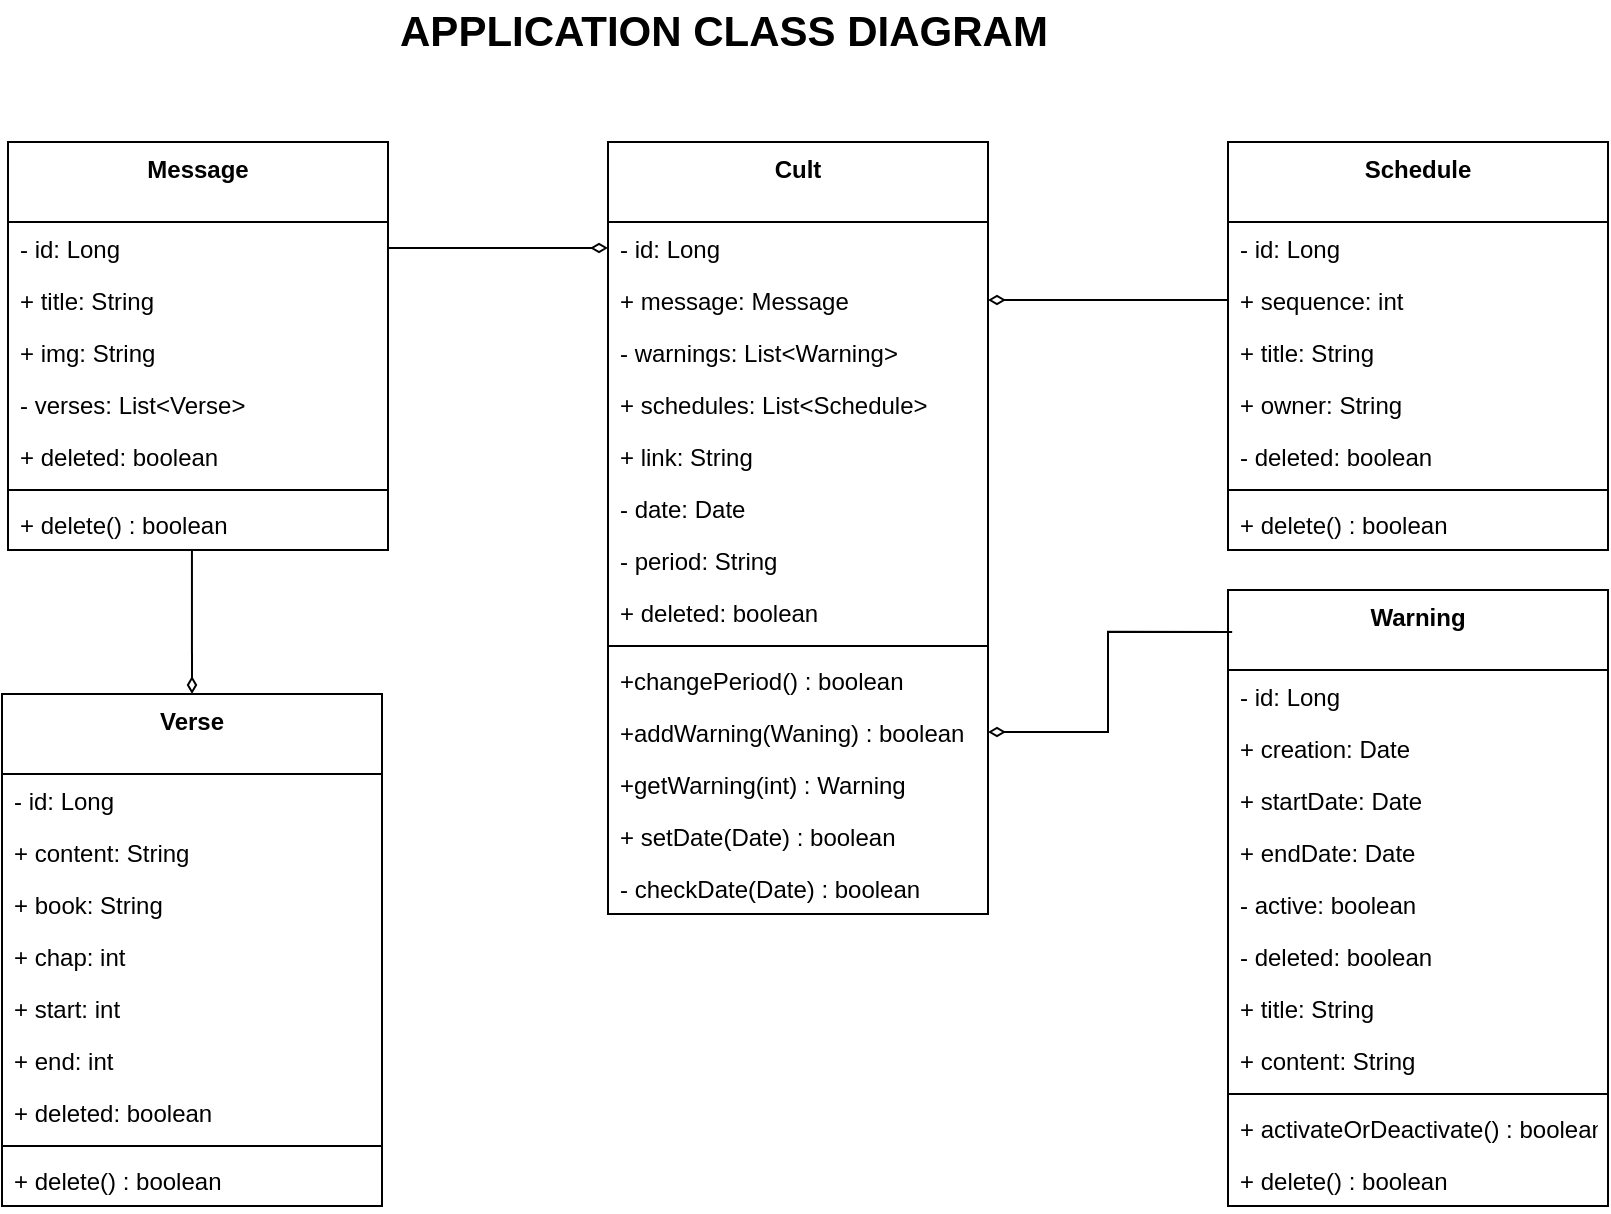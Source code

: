 <mxfile version="13.8.1" type="device"><diagram id="oC66syVumWz7x3FYHQLZ" name="Page-1"><mxGraphModel dx="1151" dy="-640" grid="1" gridSize="10" guides="1" tooltips="1" connect="1" arrows="1" fold="1" page="1" pageScale="1" pageWidth="827" pageHeight="1169" math="0" shadow="0"><root><mxCell id="0"/><mxCell id="1" parent="0"/><mxCell id="8wFStBK7xwcFDAuLZ7Ok-84" style="edgeStyle=orthogonalEdgeStyle;rounded=0;orthogonalLoop=1;jettySize=auto;html=1;exitX=0.5;exitY=0;exitDx=0;exitDy=0;entryX=0.484;entryY=1;entryDx=0;entryDy=0;entryPerimeter=0;startArrow=diamondThin;startFill=0;endArrow=none;endFill=0;" parent="1" source="8wFStBK7xwcFDAuLZ7Ok-70" target="8wFStBK7xwcFDAuLZ7Ok-68" edge="1"><mxGeometry relative="1" as="geometry"/></mxCell><mxCell id="8wFStBK7xwcFDAuLZ7Ok-21" value="Warning" style="swimlane;fontStyle=1;align=center;verticalAlign=top;childLayout=stackLayout;horizontal=1;startSize=40;horizontalStack=0;resizeParent=1;resizeParentMax=0;resizeLast=0;collapsible=1;marginBottom=0;" parent="1" vertex="1"><mxGeometry x="637" y="1464" width="190" height="308" as="geometry"/></mxCell><mxCell id="8wFStBK7xwcFDAuLZ7Ok-22" value="- id: Long" style="text;strokeColor=none;fillColor=none;align=left;verticalAlign=top;spacingLeft=4;spacingRight=4;overflow=hidden;rotatable=0;points=[[0,0.5],[1,0.5]];portConstraint=eastwest;" parent="8wFStBK7xwcFDAuLZ7Ok-21" vertex="1"><mxGeometry y="40" width="190" height="26" as="geometry"/></mxCell><mxCell id="8wFStBK7xwcFDAuLZ7Ok-23" value="+ creation: Date" style="text;strokeColor=none;fillColor=none;align=left;verticalAlign=top;spacingLeft=4;spacingRight=4;overflow=hidden;rotatable=0;points=[[0,0.5],[1,0.5]];portConstraint=eastwest;" parent="8wFStBK7xwcFDAuLZ7Ok-21" vertex="1"><mxGeometry y="66" width="190" height="26" as="geometry"/></mxCell><mxCell id="8wFStBK7xwcFDAuLZ7Ok-24" value="+ startDate: Date" style="text;strokeColor=none;fillColor=none;align=left;verticalAlign=top;spacingLeft=4;spacingRight=4;overflow=hidden;rotatable=0;points=[[0,0.5],[1,0.5]];portConstraint=eastwest;" parent="8wFStBK7xwcFDAuLZ7Ok-21" vertex="1"><mxGeometry y="92" width="190" height="26" as="geometry"/></mxCell><mxCell id="8wFStBK7xwcFDAuLZ7Ok-25" value="+ endDate: Date" style="text;strokeColor=none;fillColor=none;align=left;verticalAlign=top;spacingLeft=4;spacingRight=4;overflow=hidden;rotatable=0;points=[[0,0.5],[1,0.5]];portConstraint=eastwest;" parent="8wFStBK7xwcFDAuLZ7Ok-21" vertex="1"><mxGeometry y="118" width="190" height="26" as="geometry"/></mxCell><mxCell id="8wFStBK7xwcFDAuLZ7Ok-26" value="- active: boolean" style="text;strokeColor=none;fillColor=none;align=left;verticalAlign=top;spacingLeft=4;spacingRight=4;overflow=hidden;rotatable=0;points=[[0,0.5],[1,0.5]];portConstraint=eastwest;" parent="8wFStBK7xwcFDAuLZ7Ok-21" vertex="1"><mxGeometry y="144" width="190" height="26" as="geometry"/></mxCell><mxCell id="8wFStBK7xwcFDAuLZ7Ok-27" value="- deleted: boolean" style="text;strokeColor=none;fillColor=none;align=left;verticalAlign=top;spacingLeft=4;spacingRight=4;overflow=hidden;rotatable=0;points=[[0,0.5],[1,0.5]];portConstraint=eastwest;" parent="8wFStBK7xwcFDAuLZ7Ok-21" vertex="1"><mxGeometry y="170" width="190" height="26" as="geometry"/></mxCell><mxCell id="8wFStBK7xwcFDAuLZ7Ok-36" value="+ title: String" style="text;strokeColor=none;fillColor=none;align=left;verticalAlign=top;spacingLeft=4;spacingRight=4;overflow=hidden;rotatable=0;points=[[0,0.5],[1,0.5]];portConstraint=eastwest;" parent="8wFStBK7xwcFDAuLZ7Ok-21" vertex="1"><mxGeometry y="196" width="190" height="26" as="geometry"/></mxCell><mxCell id="8wFStBK7xwcFDAuLZ7Ok-37" value="+ content: String" style="text;strokeColor=none;fillColor=none;align=left;verticalAlign=top;spacingLeft=4;spacingRight=4;overflow=hidden;rotatable=0;points=[[0,0.5],[1,0.5]];portConstraint=eastwest;" parent="8wFStBK7xwcFDAuLZ7Ok-21" vertex="1"><mxGeometry y="222" width="190" height="26" as="geometry"/></mxCell><mxCell id="8wFStBK7xwcFDAuLZ7Ok-28" value="" style="line;strokeWidth=1;fillColor=none;align=left;verticalAlign=middle;spacingTop=-1;spacingLeft=3;spacingRight=3;rotatable=0;labelPosition=right;points=[];portConstraint=eastwest;" parent="8wFStBK7xwcFDAuLZ7Ok-21" vertex="1"><mxGeometry y="248" width="190" height="8" as="geometry"/></mxCell><mxCell id="8wFStBK7xwcFDAuLZ7Ok-32" value="+ activateOrDeactivate() : boolean" style="text;strokeColor=none;fillColor=none;align=left;verticalAlign=top;spacingLeft=4;spacingRight=4;overflow=hidden;rotatable=0;points=[[0,0.5],[1,0.5]];portConstraint=eastwest;" parent="8wFStBK7xwcFDAuLZ7Ok-21" vertex="1"><mxGeometry y="256" width="190" height="26" as="geometry"/></mxCell><mxCell id="8wFStBK7xwcFDAuLZ7Ok-33" value="+ delete() : boolean" style="text;strokeColor=none;fillColor=none;align=left;verticalAlign=top;spacingLeft=4;spacingRight=4;overflow=hidden;rotatable=0;points=[[0,0.5],[1,0.5]];portConstraint=eastwest;" parent="8wFStBK7xwcFDAuLZ7Ok-21" vertex="1"><mxGeometry y="282" width="190" height="26" as="geometry"/></mxCell><mxCell id="8wFStBK7xwcFDAuLZ7Ok-38" value="Schedule" style="swimlane;fontStyle=1;align=center;verticalAlign=top;childLayout=stackLayout;horizontal=1;startSize=40;horizontalStack=0;resizeParent=1;resizeParentMax=0;resizeLast=0;collapsible=1;marginBottom=0;" parent="1" vertex="1"><mxGeometry x="637" y="1240" width="190" height="204" as="geometry"/></mxCell><mxCell id="8wFStBK7xwcFDAuLZ7Ok-39" value="- id: Long" style="text;strokeColor=none;fillColor=none;align=left;verticalAlign=top;spacingLeft=4;spacingRight=4;overflow=hidden;rotatable=0;points=[[0,0.5],[1,0.5]];portConstraint=eastwest;" parent="8wFStBK7xwcFDAuLZ7Ok-38" vertex="1"><mxGeometry y="40" width="190" height="26" as="geometry"/></mxCell><mxCell id="8wFStBK7xwcFDAuLZ7Ok-40" value="+ sequence: int" style="text;strokeColor=none;fillColor=none;align=left;verticalAlign=top;spacingLeft=4;spacingRight=4;overflow=hidden;rotatable=0;points=[[0,0.5],[1,0.5]];portConstraint=eastwest;" parent="8wFStBK7xwcFDAuLZ7Ok-38" vertex="1"><mxGeometry y="66" width="190" height="26" as="geometry"/></mxCell><mxCell id="8wFStBK7xwcFDAuLZ7Ok-41" value="+ title: String" style="text;strokeColor=none;fillColor=none;align=left;verticalAlign=top;spacingLeft=4;spacingRight=4;overflow=hidden;rotatable=0;points=[[0,0.5],[1,0.5]];portConstraint=eastwest;" parent="8wFStBK7xwcFDAuLZ7Ok-38" vertex="1"><mxGeometry y="92" width="190" height="26" as="geometry"/></mxCell><mxCell id="8wFStBK7xwcFDAuLZ7Ok-42" value="+ owner: String" style="text;strokeColor=none;fillColor=none;align=left;verticalAlign=top;spacingLeft=4;spacingRight=4;overflow=hidden;rotatable=0;points=[[0,0.5],[1,0.5]];portConstraint=eastwest;" parent="8wFStBK7xwcFDAuLZ7Ok-38" vertex="1"><mxGeometry y="118" width="190" height="26" as="geometry"/></mxCell><mxCell id="8wFStBK7xwcFDAuLZ7Ok-44" value="- deleted: boolean" style="text;strokeColor=none;fillColor=none;align=left;verticalAlign=top;spacingLeft=4;spacingRight=4;overflow=hidden;rotatable=0;points=[[0,0.5],[1,0.5]];portConstraint=eastwest;" parent="8wFStBK7xwcFDAuLZ7Ok-38" vertex="1"><mxGeometry y="144" width="190" height="26" as="geometry"/></mxCell><mxCell id="8wFStBK7xwcFDAuLZ7Ok-47" value="" style="line;strokeWidth=1;fillColor=none;align=left;verticalAlign=middle;spacingTop=-1;spacingLeft=3;spacingRight=3;rotatable=0;labelPosition=right;points=[];portConstraint=eastwest;" parent="8wFStBK7xwcFDAuLZ7Ok-38" vertex="1"><mxGeometry y="170" width="190" height="8" as="geometry"/></mxCell><mxCell id="8wFStBK7xwcFDAuLZ7Ok-49" value="+ delete() : boolean" style="text;strokeColor=none;fillColor=none;align=left;verticalAlign=top;spacingLeft=4;spacingRight=4;overflow=hidden;rotatable=0;points=[[0,0.5],[1,0.5]];portConstraint=eastwest;" parent="8wFStBK7xwcFDAuLZ7Ok-38" vertex="1"><mxGeometry y="178" width="190" height="26" as="geometry"/></mxCell><mxCell id="8wFStBK7xwcFDAuLZ7Ok-51" value="Message" style="swimlane;fontStyle=1;align=center;verticalAlign=top;childLayout=stackLayout;horizontal=1;startSize=40;horizontalStack=0;resizeParent=1;resizeParentMax=0;resizeLast=0;collapsible=1;marginBottom=0;" parent="1" vertex="1"><mxGeometry x="27" y="1240" width="190" height="204" as="geometry"/></mxCell><mxCell id="8wFStBK7xwcFDAuLZ7Ok-52" value="- id: Long" style="text;strokeColor=none;fillColor=none;align=left;verticalAlign=top;spacingLeft=4;spacingRight=4;overflow=hidden;rotatable=0;points=[[0,0.5],[1,0.5]];portConstraint=eastwest;" parent="8wFStBK7xwcFDAuLZ7Ok-51" vertex="1"><mxGeometry y="40" width="190" height="26" as="geometry"/></mxCell><mxCell id="8wFStBK7xwcFDAuLZ7Ok-53" value="+ title: String" style="text;strokeColor=none;fillColor=none;align=left;verticalAlign=top;spacingLeft=4;spacingRight=4;overflow=hidden;rotatable=0;points=[[0,0.5],[1,0.5]];portConstraint=eastwest;" parent="8wFStBK7xwcFDAuLZ7Ok-51" vertex="1"><mxGeometry y="66" width="190" height="26" as="geometry"/></mxCell><mxCell id="8wFStBK7xwcFDAuLZ7Ok-54" value="+ img: String" style="text;strokeColor=none;fillColor=none;align=left;verticalAlign=top;spacingLeft=4;spacingRight=4;overflow=hidden;rotatable=0;points=[[0,0.5],[1,0.5]];portConstraint=eastwest;" parent="8wFStBK7xwcFDAuLZ7Ok-51" vertex="1"><mxGeometry y="92" width="190" height="26" as="geometry"/></mxCell><mxCell id="8wFStBK7xwcFDAuLZ7Ok-67" value="- verses: List&lt;Verse&gt;" style="text;strokeColor=none;fillColor=none;align=left;verticalAlign=top;spacingLeft=4;spacingRight=4;overflow=hidden;rotatable=0;points=[[0,0.5],[1,0.5]];portConstraint=eastwest;" parent="8wFStBK7xwcFDAuLZ7Ok-51" vertex="1"><mxGeometry y="118" width="190" height="26" as="geometry"/></mxCell><mxCell id="8wFStBK7xwcFDAuLZ7Ok-59" value="+ deleted: boolean" style="text;strokeColor=none;fillColor=none;align=left;verticalAlign=top;spacingLeft=4;spacingRight=4;overflow=hidden;rotatable=0;points=[[0,0.5],[1,0.5]];portConstraint=eastwest;" parent="8wFStBK7xwcFDAuLZ7Ok-51" vertex="1"><mxGeometry y="144" width="190" height="26" as="geometry"/></mxCell><mxCell id="8wFStBK7xwcFDAuLZ7Ok-60" value="" style="line;strokeWidth=1;fillColor=none;align=left;verticalAlign=middle;spacingTop=-1;spacingLeft=3;spacingRight=3;rotatable=0;labelPosition=right;points=[];portConstraint=eastwest;" parent="8wFStBK7xwcFDAuLZ7Ok-51" vertex="1"><mxGeometry y="170" width="190" height="8" as="geometry"/></mxCell><mxCell id="8wFStBK7xwcFDAuLZ7Ok-68" value="+ delete() : boolean" style="text;strokeColor=none;fillColor=none;align=left;verticalAlign=top;spacingLeft=4;spacingRight=4;overflow=hidden;rotatable=0;points=[[0,0.5],[1,0.5]];portConstraint=eastwest;" parent="8wFStBK7xwcFDAuLZ7Ok-51" vertex="1"><mxGeometry y="178" width="190" height="26" as="geometry"/></mxCell><mxCell id="8wFStBK7xwcFDAuLZ7Ok-70" value="Verse" style="swimlane;fontStyle=1;align=center;verticalAlign=top;childLayout=stackLayout;horizontal=1;startSize=40;horizontalStack=0;resizeParent=1;resizeParentMax=0;resizeLast=0;collapsible=1;marginBottom=0;" parent="1" vertex="1"><mxGeometry x="24" y="1516" width="190" height="256" as="geometry"/></mxCell><mxCell id="8wFStBK7xwcFDAuLZ7Ok-71" value="- id: Long" style="text;strokeColor=none;fillColor=none;align=left;verticalAlign=top;spacingLeft=4;spacingRight=4;overflow=hidden;rotatable=0;points=[[0,0.5],[1,0.5]];portConstraint=eastwest;" parent="8wFStBK7xwcFDAuLZ7Ok-70" vertex="1"><mxGeometry y="40" width="190" height="26" as="geometry"/></mxCell><mxCell id="8wFStBK7xwcFDAuLZ7Ok-72" value="+ content: String" style="text;strokeColor=none;fillColor=none;align=left;verticalAlign=top;spacingLeft=4;spacingRight=4;overflow=hidden;rotatable=0;points=[[0,0.5],[1,0.5]];portConstraint=eastwest;" parent="8wFStBK7xwcFDAuLZ7Ok-70" vertex="1"><mxGeometry y="66" width="190" height="26" as="geometry"/></mxCell><mxCell id="8wFStBK7xwcFDAuLZ7Ok-73" value="+ book: String" style="text;strokeColor=none;fillColor=none;align=left;verticalAlign=top;spacingLeft=4;spacingRight=4;overflow=hidden;rotatable=0;points=[[0,0.5],[1,0.5]];portConstraint=eastwest;" parent="8wFStBK7xwcFDAuLZ7Ok-70" vertex="1"><mxGeometry y="92" width="190" height="26" as="geometry"/></mxCell><mxCell id="8wFStBK7xwcFDAuLZ7Ok-74" value="+ chap: int" style="text;strokeColor=none;fillColor=none;align=left;verticalAlign=top;spacingLeft=4;spacingRight=4;overflow=hidden;rotatable=0;points=[[0,0.5],[1,0.5]];portConstraint=eastwest;" parent="8wFStBK7xwcFDAuLZ7Ok-70" vertex="1"><mxGeometry y="118" width="190" height="26" as="geometry"/></mxCell><mxCell id="8wFStBK7xwcFDAuLZ7Ok-78" value="+ start: int" style="text;strokeColor=none;fillColor=none;align=left;verticalAlign=top;spacingLeft=4;spacingRight=4;overflow=hidden;rotatable=0;points=[[0,0.5],[1,0.5]];portConstraint=eastwest;" parent="8wFStBK7xwcFDAuLZ7Ok-70" vertex="1"><mxGeometry y="144" width="190" height="26" as="geometry"/></mxCell><mxCell id="8wFStBK7xwcFDAuLZ7Ok-79" value="+ end: int" style="text;strokeColor=none;fillColor=none;align=left;verticalAlign=top;spacingLeft=4;spacingRight=4;overflow=hidden;rotatable=0;points=[[0,0.5],[1,0.5]];portConstraint=eastwest;" parent="8wFStBK7xwcFDAuLZ7Ok-70" vertex="1"><mxGeometry y="170" width="190" height="26" as="geometry"/></mxCell><mxCell id="8wFStBK7xwcFDAuLZ7Ok-75" value="+ deleted: boolean" style="text;strokeColor=none;fillColor=none;align=left;verticalAlign=top;spacingLeft=4;spacingRight=4;overflow=hidden;rotatable=0;points=[[0,0.5],[1,0.5]];portConstraint=eastwest;" parent="8wFStBK7xwcFDAuLZ7Ok-70" vertex="1"><mxGeometry y="196" width="190" height="26" as="geometry"/></mxCell><mxCell id="8wFStBK7xwcFDAuLZ7Ok-76" value="" style="line;strokeWidth=1;fillColor=none;align=left;verticalAlign=middle;spacingTop=-1;spacingLeft=3;spacingRight=3;rotatable=0;labelPosition=right;points=[];portConstraint=eastwest;" parent="8wFStBK7xwcFDAuLZ7Ok-70" vertex="1"><mxGeometry y="222" width="190" height="8" as="geometry"/></mxCell><mxCell id="8wFStBK7xwcFDAuLZ7Ok-77" value="+ delete() : boolean" style="text;strokeColor=none;fillColor=none;align=left;verticalAlign=top;spacingLeft=4;spacingRight=4;overflow=hidden;rotatable=0;points=[[0,0.5],[1,0.5]];portConstraint=eastwest;" parent="8wFStBK7xwcFDAuLZ7Ok-70" vertex="1"><mxGeometry y="230" width="190" height="26" as="geometry"/></mxCell><mxCell id="8wFStBK7xwcFDAuLZ7Ok-8" value="Cult" style="swimlane;fontStyle=1;align=center;verticalAlign=top;childLayout=stackLayout;horizontal=1;startSize=40;horizontalStack=0;resizeParent=1;resizeParentMax=0;resizeLast=0;collapsible=1;marginBottom=0;" parent="1" vertex="1"><mxGeometry x="327" y="1240" width="190" height="386" as="geometry"/></mxCell><mxCell id="8wFStBK7xwcFDAuLZ7Ok-9" value="- id: Long" style="text;strokeColor=none;fillColor=none;align=left;verticalAlign=top;spacingLeft=4;spacingRight=4;overflow=hidden;rotatable=0;points=[[0,0.5],[1,0.5]];portConstraint=eastwest;" parent="8wFStBK7xwcFDAuLZ7Ok-8" vertex="1"><mxGeometry y="40" width="190" height="26" as="geometry"/></mxCell><mxCell id="8wFStBK7xwcFDAuLZ7Ok-34" value="+ message: Message" style="text;strokeColor=none;fillColor=none;align=left;verticalAlign=top;spacingLeft=4;spacingRight=4;overflow=hidden;rotatable=0;points=[[0,0.5],[1,0.5]];portConstraint=eastwest;" parent="8wFStBK7xwcFDAuLZ7Ok-8" vertex="1"><mxGeometry y="66" width="190" height="26" as="geometry"/></mxCell><mxCell id="8wFStBK7xwcFDAuLZ7Ok-16" value="- warnings: List&lt;Warning&gt;" style="text;strokeColor=none;fillColor=none;align=left;verticalAlign=top;spacingLeft=4;spacingRight=4;overflow=hidden;rotatable=0;points=[[0,0.5],[1,0.5]];portConstraint=eastwest;" parent="8wFStBK7xwcFDAuLZ7Ok-8" vertex="1"><mxGeometry y="92" width="190" height="26" as="geometry"/></mxCell><mxCell id="8wFStBK7xwcFDAuLZ7Ok-50" value="+ schedules: List&lt;Schedule&gt;" style="text;strokeColor=none;fillColor=none;align=left;verticalAlign=top;spacingLeft=4;spacingRight=4;overflow=hidden;rotatable=0;points=[[0,0.5],[1,0.5]];portConstraint=eastwest;" parent="8wFStBK7xwcFDAuLZ7Ok-8" vertex="1"><mxGeometry y="118" width="190" height="26" as="geometry"/></mxCell><mxCell id="8wFStBK7xwcFDAuLZ7Ok-12" value="+ link: String" style="text;strokeColor=none;fillColor=none;align=left;verticalAlign=top;spacingLeft=4;spacingRight=4;overflow=hidden;rotatable=0;points=[[0,0.5],[1,0.5]];portConstraint=eastwest;" parent="8wFStBK7xwcFDAuLZ7Ok-8" vertex="1"><mxGeometry y="144" width="190" height="26" as="geometry"/></mxCell><mxCell id="8wFStBK7xwcFDAuLZ7Ok-13" value="- date: Date" style="text;strokeColor=none;fillColor=none;align=left;verticalAlign=top;spacingLeft=4;spacingRight=4;overflow=hidden;rotatable=0;points=[[0,0.5],[1,0.5]];portConstraint=eastwest;" parent="8wFStBK7xwcFDAuLZ7Ok-8" vertex="1"><mxGeometry y="170" width="190" height="26" as="geometry"/></mxCell><mxCell id="8wFStBK7xwcFDAuLZ7Ok-14" value="- period: String" style="text;strokeColor=none;fillColor=none;align=left;verticalAlign=top;spacingLeft=4;spacingRight=4;overflow=hidden;rotatable=0;points=[[0,0.5],[1,0.5]];portConstraint=eastwest;" parent="8wFStBK7xwcFDAuLZ7Ok-8" vertex="1"><mxGeometry y="196" width="190" height="26" as="geometry"/></mxCell><mxCell id="8wFStBK7xwcFDAuLZ7Ok-15" value="+ deleted: boolean" style="text;strokeColor=none;fillColor=none;align=left;verticalAlign=top;spacingLeft=4;spacingRight=4;overflow=hidden;rotatable=0;points=[[0,0.5],[1,0.5]];portConstraint=eastwest;" parent="8wFStBK7xwcFDAuLZ7Ok-8" vertex="1"><mxGeometry y="222" width="190" height="26" as="geometry"/></mxCell><mxCell id="8wFStBK7xwcFDAuLZ7Ok-10" value="" style="line;strokeWidth=1;fillColor=none;align=left;verticalAlign=middle;spacingTop=-1;spacingLeft=3;spacingRight=3;rotatable=0;labelPosition=right;points=[];portConstraint=eastwest;" parent="8wFStBK7xwcFDAuLZ7Ok-8" vertex="1"><mxGeometry y="248" width="190" height="8" as="geometry"/></mxCell><mxCell id="8wFStBK7xwcFDAuLZ7Ok-11" value="+changePeriod() : boolean" style="text;strokeColor=none;fillColor=none;align=left;verticalAlign=top;spacingLeft=4;spacingRight=4;overflow=hidden;rotatable=0;points=[[0,0.5],[1,0.5]];portConstraint=eastwest;" parent="8wFStBK7xwcFDAuLZ7Ok-8" vertex="1"><mxGeometry y="256" width="190" height="26" as="geometry"/></mxCell><mxCell id="8wFStBK7xwcFDAuLZ7Ok-17" value="+addWarning(Waning) : boolean" style="text;strokeColor=none;fillColor=none;align=left;verticalAlign=top;spacingLeft=4;spacingRight=4;overflow=hidden;rotatable=0;points=[[0,0.5],[1,0.5]];portConstraint=eastwest;" parent="8wFStBK7xwcFDAuLZ7Ok-8" vertex="1"><mxGeometry y="282" width="190" height="26" as="geometry"/></mxCell><mxCell id="8wFStBK7xwcFDAuLZ7Ok-18" value="+getWarning(int) : Warning" style="text;strokeColor=none;fillColor=none;align=left;verticalAlign=top;spacingLeft=4;spacingRight=4;overflow=hidden;rotatable=0;points=[[0,0.5],[1,0.5]];portConstraint=eastwest;" parent="8wFStBK7xwcFDAuLZ7Ok-8" vertex="1"><mxGeometry y="308" width="190" height="26" as="geometry"/></mxCell><mxCell id="8wFStBK7xwcFDAuLZ7Ok-19" value="+ setDate(Date) : boolean" style="text;strokeColor=none;fillColor=none;align=left;verticalAlign=top;spacingLeft=4;spacingRight=4;overflow=hidden;rotatable=0;points=[[0,0.5],[1,0.5]];portConstraint=eastwest;" parent="8wFStBK7xwcFDAuLZ7Ok-8" vertex="1"><mxGeometry y="334" width="190" height="26" as="geometry"/></mxCell><mxCell id="8wFStBK7xwcFDAuLZ7Ok-20" value="- checkDate(Date) : boolean" style="text;strokeColor=none;fillColor=none;align=left;verticalAlign=top;spacingLeft=4;spacingRight=4;overflow=hidden;rotatable=0;points=[[0,0.5],[1,0.5]];portConstraint=eastwest;" parent="8wFStBK7xwcFDAuLZ7Ok-8" vertex="1"><mxGeometry y="360" width="190" height="26" as="geometry"/></mxCell><mxCell id="8wFStBK7xwcFDAuLZ7Ok-7" value="APPLICATION CLASS DIAGRAM" style="text;html=1;strokeColor=none;fillColor=none;align=center;verticalAlign=middle;whiteSpace=wrap;rounded=0;fontStyle=1;fontSize=21;" parent="1" vertex="1"><mxGeometry x="165" y="1169" width="440" height="30" as="geometry"/></mxCell><mxCell id="8wFStBK7xwcFDAuLZ7Ok-81" style="edgeStyle=orthogonalEdgeStyle;rounded=0;orthogonalLoop=1;jettySize=auto;html=1;exitX=1;exitY=0.5;exitDx=0;exitDy=0;entryX=0;entryY=0.5;entryDx=0;entryDy=0;startArrow=diamondThin;startFill=0;endArrow=none;endFill=0;" parent="1" source="8wFStBK7xwcFDAuLZ7Ok-34" target="8wFStBK7xwcFDAuLZ7Ok-40" edge="1"><mxGeometry relative="1" as="geometry"/></mxCell><mxCell id="8wFStBK7xwcFDAuLZ7Ok-82" style="edgeStyle=orthogonalEdgeStyle;rounded=0;orthogonalLoop=1;jettySize=auto;html=1;exitX=1;exitY=0.5;exitDx=0;exitDy=0;entryX=0.011;entryY=0.068;entryDx=0;entryDy=0;entryPerimeter=0;startArrow=diamondThin;startFill=0;endArrow=none;endFill=0;" parent="1" source="8wFStBK7xwcFDAuLZ7Ok-17" target="8wFStBK7xwcFDAuLZ7Ok-21" edge="1"><mxGeometry relative="1" as="geometry"/></mxCell><mxCell id="8wFStBK7xwcFDAuLZ7Ok-83" style="edgeStyle=orthogonalEdgeStyle;rounded=0;orthogonalLoop=1;jettySize=auto;html=1;exitX=0;exitY=0.5;exitDx=0;exitDy=0;entryX=1;entryY=0.5;entryDx=0;entryDy=0;endArrow=none;endFill=0;startArrow=diamondThin;startFill=0;" parent="1" source="8wFStBK7xwcFDAuLZ7Ok-9" target="8wFStBK7xwcFDAuLZ7Ok-52" edge="1"><mxGeometry relative="1" as="geometry"/></mxCell></root></mxGraphModel></diagram></mxfile>